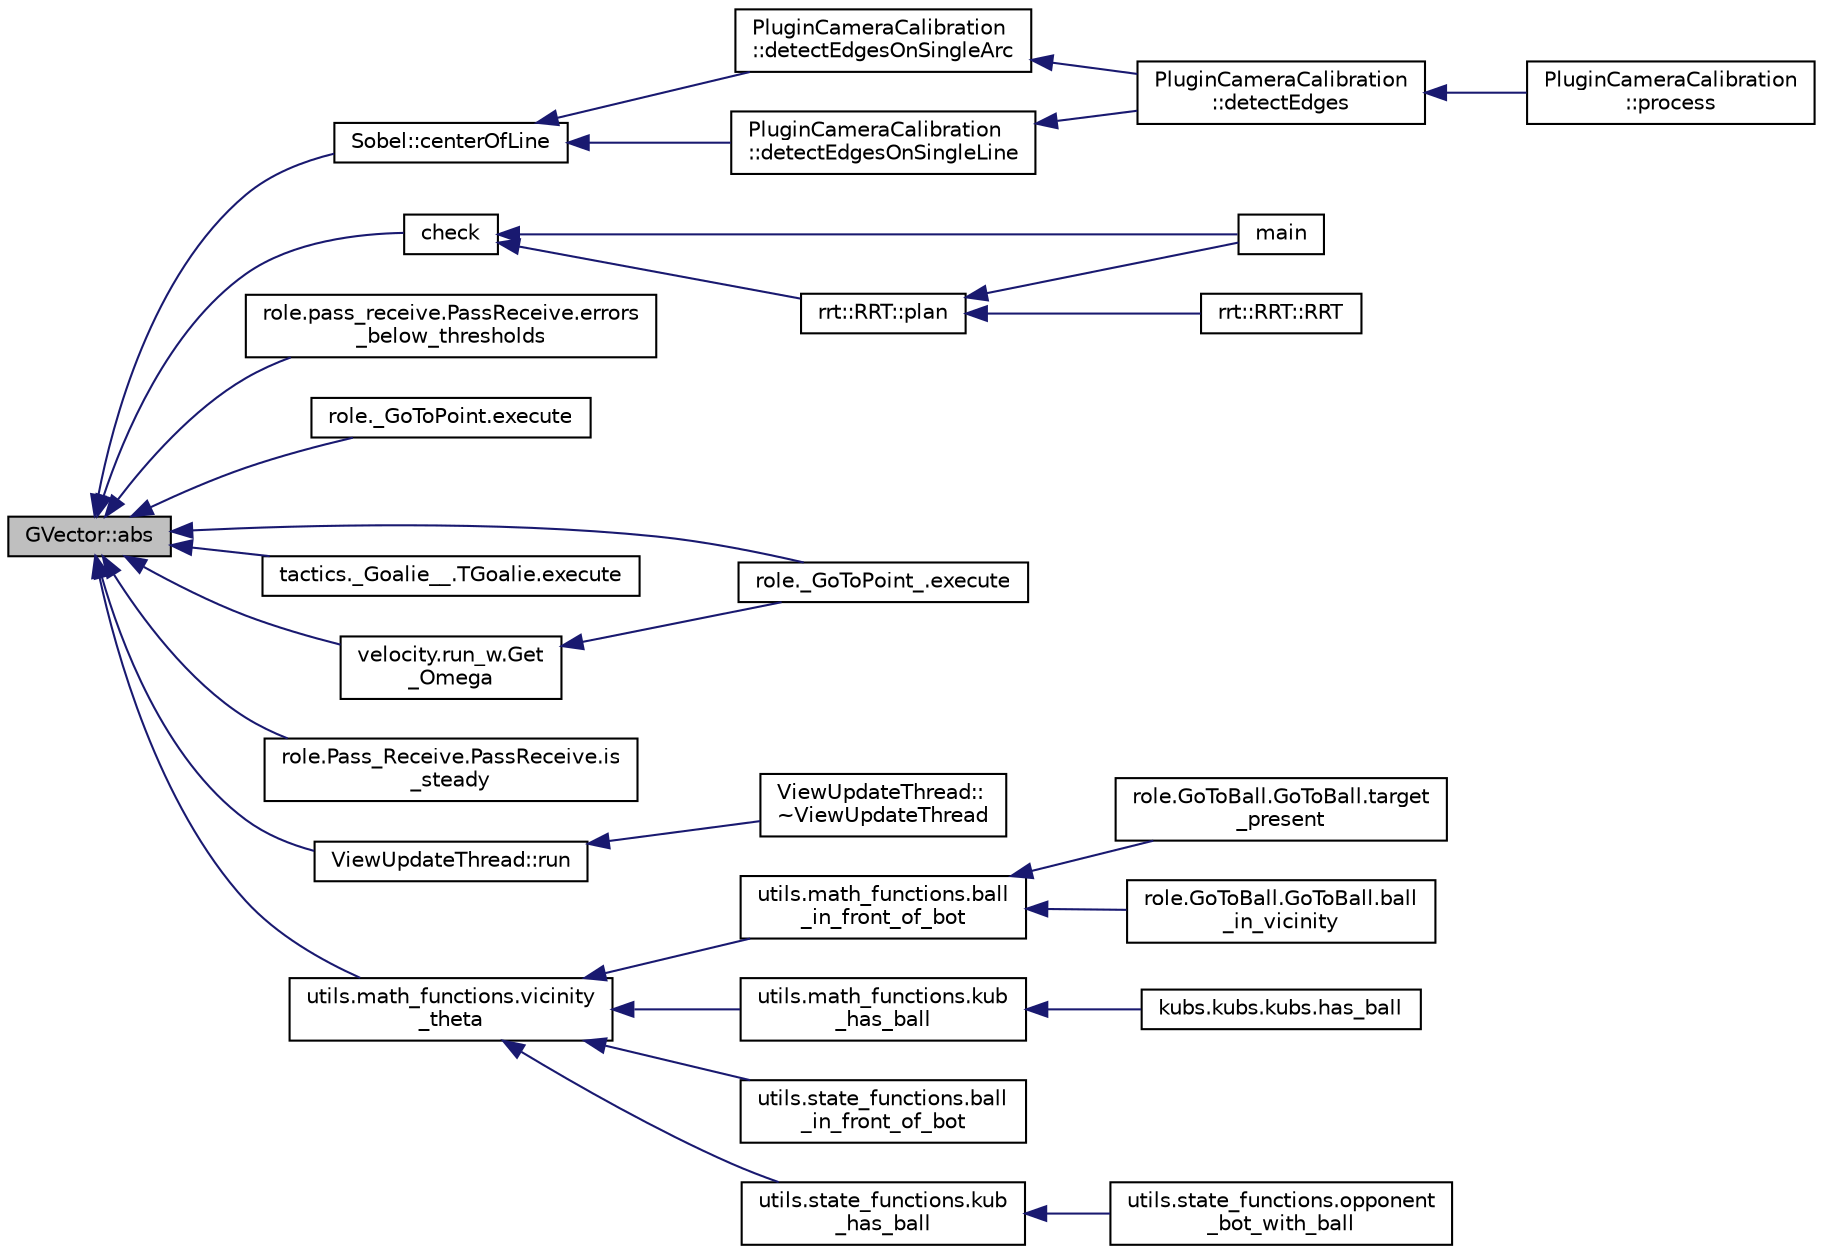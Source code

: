 digraph "GVector::abs"
{
 // INTERACTIVE_SVG=YES
  edge [fontname="Helvetica",fontsize="10",labelfontname="Helvetica",labelfontsize="10"];
  node [fontname="Helvetica",fontsize="10",shape=record];
  rankdir="LR";
  Node1 [label="GVector::abs",height=0.2,width=0.4,color="black", fillcolor="grey75", style="filled", fontcolor="black"];
  Node1 -> Node2 [dir="back",color="midnightblue",fontsize="10",style="solid",fontname="Helvetica"];
  Node2 [label="Sobel::centerOfLine",height=0.2,width=0.4,color="black", fillcolor="white", style="filled",URL="$d4/df0/class_sobel.html#aba362a4b79e05cd70f43dfdf65a34332"];
  Node2 -> Node3 [dir="back",color="midnightblue",fontsize="10",style="solid",fontname="Helvetica"];
  Node3 [label="PluginCameraCalibration\l::detectEdgesOnSingleArc",height=0.2,width=0.4,color="black", fillcolor="white", style="filled",URL="$d7/de5/class_plugin_camera_calibration.html#afbac6cc3f5801adbe2edc77d6e1da204"];
  Node3 -> Node4 [dir="back",color="midnightblue",fontsize="10",style="solid",fontname="Helvetica"];
  Node4 [label="PluginCameraCalibration\l::detectEdges",height=0.2,width=0.4,color="black", fillcolor="white", style="filled",URL="$d7/de5/class_plugin_camera_calibration.html#ad1b96969290257b3b52107f15bcd9ad7"];
  Node4 -> Node5 [dir="back",color="midnightblue",fontsize="10",style="solid",fontname="Helvetica"];
  Node5 [label="PluginCameraCalibration\l::process",height=0.2,width=0.4,color="black", fillcolor="white", style="filled",URL="$d7/de5/class_plugin_camera_calibration.html#a23662c330318774c564d6ff792aa07b1"];
  Node2 -> Node6 [dir="back",color="midnightblue",fontsize="10",style="solid",fontname="Helvetica"];
  Node6 [label="PluginCameraCalibration\l::detectEdgesOnSingleLine",height=0.2,width=0.4,color="black", fillcolor="white", style="filled",URL="$d7/de5/class_plugin_camera_calibration.html#addebc26a36e8bace70b4fc29c3f1849b"];
  Node6 -> Node4 [dir="back",color="midnightblue",fontsize="10",style="solid",fontname="Helvetica"];
  Node1 -> Node7 [dir="back",color="midnightblue",fontsize="10",style="solid",fontname="Helvetica"];
  Node7 [label="check",height=0.2,width=0.4,color="black", fillcolor="white", style="filled",URL="$d1/d31/_r_r_t_2src_2main_8cpp.html#a14ed2a523a3d047768cee35ebf2f7ff3"];
  Node7 -> Node8 [dir="back",color="midnightblue",fontsize="10",style="solid",fontname="Helvetica"];
  Node8 [label="main",height=0.2,width=0.4,color="black", fillcolor="white", style="filled",URL="$d1/d31/_r_r_t_2src_2main_8cpp.html#ae66f6b31b5ad750f1fe042a706a4e3d4"];
  Node7 -> Node9 [dir="back",color="midnightblue",fontsize="10",style="solid",fontname="Helvetica"];
  Node9 [label="rrt::RRT::plan",height=0.2,width=0.4,color="black", fillcolor="white", style="filled",URL="$d8/d87/classrrt_1_1_r_r_t.html#a557629cbe62edb210d3610c2edc9e23d"];
  Node9 -> Node8 [dir="back",color="midnightblue",fontsize="10",style="solid",fontname="Helvetica"];
  Node9 -> Node10 [dir="back",color="midnightblue",fontsize="10",style="solid",fontname="Helvetica"];
  Node10 [label="rrt::RRT::RRT",height=0.2,width=0.4,color="black", fillcolor="white", style="filled",URL="$d8/d87/classrrt_1_1_r_r_t.html#a4296d21df2b5abec44c5f3a85cda5072"];
  Node1 -> Node11 [dir="back",color="midnightblue",fontsize="10",style="solid",fontname="Helvetica"];
  Node11 [label="role.pass_receive.PassReceive.errors\l_below_thresholds",height=0.2,width=0.4,color="black", fillcolor="white", style="filled",URL="$d8/dde/classrole_1_1pass__receive_1_1_pass_receive.html#addb769536975b019bb941956a3bd391a"];
  Node1 -> Node12 [dir="back",color="midnightblue",fontsize="10",style="solid",fontname="Helvetica"];
  Node12 [label="role._GoToPoint.execute",height=0.2,width=0.4,color="black", fillcolor="white", style="filled",URL="$d8/d2d/namespacerole_1_1___go_to_point.html#a4e63f168d2f23e1353806c7427f42b24"];
  Node1 -> Node13 [dir="back",color="midnightblue",fontsize="10",style="solid",fontname="Helvetica"];
  Node13 [label="role._GoToPoint_.execute",height=0.2,width=0.4,color="black", fillcolor="white", style="filled",URL="$d8/dc1/namespacerole_1_1___go_to_point__.html#a84a0f2068efa066cd6b131a5f0be834d"];
  Node1 -> Node14 [dir="back",color="midnightblue",fontsize="10",style="solid",fontname="Helvetica"];
  Node14 [label="tactics._Goalie__.TGoalie.execute",height=0.2,width=0.4,color="black", fillcolor="white", style="filled",URL="$d0/d31/classtactics_1_1___goalie_____1_1_t_goalie.html#aabe097628ffb9b98cc4dd8ffaf9eb92d"];
  Node1 -> Node15 [dir="back",color="midnightblue",fontsize="10",style="solid",fontname="Helvetica"];
  Node15 [label="velocity.run_w.Get\l_Omega",height=0.2,width=0.4,color="black", fillcolor="white", style="filled",URL="$da/d14/namespacevelocity_1_1run__w.html#ad019380dfc0694cfcb13e923811687e9"];
  Node15 -> Node13 [dir="back",color="midnightblue",fontsize="10",style="solid",fontname="Helvetica"];
  Node1 -> Node16 [dir="back",color="midnightblue",fontsize="10",style="solid",fontname="Helvetica"];
  Node16 [label="role.Pass_Receive.PassReceive.is\l_steady",height=0.2,width=0.4,color="black", fillcolor="white", style="filled",URL="$d6/df0/classrole_1_1_pass___receive_1_1_pass_receive.html#ac02f4acff6e0023d0f3c1285254f557d"];
  Node1 -> Node17 [dir="back",color="midnightblue",fontsize="10",style="solid",fontname="Helvetica"];
  Node17 [label="ViewUpdateThread::run",height=0.2,width=0.4,color="black", fillcolor="white", style="filled",URL="$d8/db5/class_view_update_thread.html#a65149d2f3d7e9bc31fc7dbc4e57ff8fe"];
  Node17 -> Node18 [dir="back",color="midnightblue",fontsize="10",style="solid",fontname="Helvetica"];
  Node18 [label="ViewUpdateThread::\l~ViewUpdateThread",height=0.2,width=0.4,color="black", fillcolor="white", style="filled",URL="$d8/db5/class_view_update_thread.html#a5f58683f22999158962e267fcac842a2"];
  Node1 -> Node19 [dir="back",color="midnightblue",fontsize="10",style="solid",fontname="Helvetica"];
  Node19 [label="utils.math_functions.vicinity\l_theta",height=0.2,width=0.4,color="black", fillcolor="white", style="filled",URL="$d6/d83/namespaceutils_1_1math__functions.html#af3513469620dac18ea9dd7cad499b3e3"];
  Node19 -> Node20 [dir="back",color="midnightblue",fontsize="10",style="solid",fontname="Helvetica"];
  Node20 [label="utils.math_functions.ball\l_in_front_of_bot",height=0.2,width=0.4,color="black", fillcolor="white", style="filled",URL="$d6/d83/namespaceutils_1_1math__functions.html#ab3756fe975dad88ebba7fc70cdcaa855"];
  Node20 -> Node21 [dir="back",color="midnightblue",fontsize="10",style="solid",fontname="Helvetica"];
  Node21 [label="role.GoToBall.GoToBall.target\l_present",height=0.2,width=0.4,color="black", fillcolor="white", style="filled",URL="$d9/d1f/classrole_1_1_go_to_ball_1_1_go_to_ball.html#aab2a079a5139b8c17cfd9013ea5115f5"];
  Node20 -> Node22 [dir="back",color="midnightblue",fontsize="10",style="solid",fontname="Helvetica"];
  Node22 [label="role.GoToBall.GoToBall.ball\l_in_vicinity",height=0.2,width=0.4,color="black", fillcolor="white", style="filled",URL="$d9/d1f/classrole_1_1_go_to_ball_1_1_go_to_ball.html#a443ba3ceb1202fa7b9ab10602e33ff90"];
  Node19 -> Node23 [dir="back",color="midnightblue",fontsize="10",style="solid",fontname="Helvetica"];
  Node23 [label="utils.math_functions.kub\l_has_ball",height=0.2,width=0.4,color="black", fillcolor="white", style="filled",URL="$d6/d83/namespaceutils_1_1math__functions.html#adba90d0edfd3bde525bcec58f3323fae"];
  Node23 -> Node24 [dir="back",color="midnightblue",fontsize="10",style="solid",fontname="Helvetica"];
  Node24 [label="kubs.kubs.kubs.has_ball",height=0.2,width=0.4,color="black", fillcolor="white", style="filled",URL="$d3/d60/classkubs_1_1kubs_1_1kubs.html#af92a5e0126814b63829a039c730efdb5"];
  Node19 -> Node25 [dir="back",color="midnightblue",fontsize="10",style="solid",fontname="Helvetica"];
  Node25 [label="utils.state_functions.ball\l_in_front_of_bot",height=0.2,width=0.4,color="black", fillcolor="white", style="filled",URL="$d9/d09/namespaceutils_1_1state__functions.html#a3e5d310aad4406dba76e779c829930eb"];
  Node19 -> Node26 [dir="back",color="midnightblue",fontsize="10",style="solid",fontname="Helvetica"];
  Node26 [label="utils.state_functions.kub\l_has_ball",height=0.2,width=0.4,color="black", fillcolor="white", style="filled",URL="$d9/d09/namespaceutils_1_1state__functions.html#a882c3bfc960c8181d169449e6fa48ca8"];
  Node26 -> Node27 [dir="back",color="midnightblue",fontsize="10",style="solid",fontname="Helvetica"];
  Node27 [label="utils.state_functions.opponent\l_bot_with_ball",height=0.2,width=0.4,color="black", fillcolor="white", style="filled",URL="$d9/d09/namespaceutils_1_1state__functions.html#a7933000cb7212a0e498159db395e5e17",tooltip="Check if opponent team has ball based on distance and angle of opponent bot. "];
}
